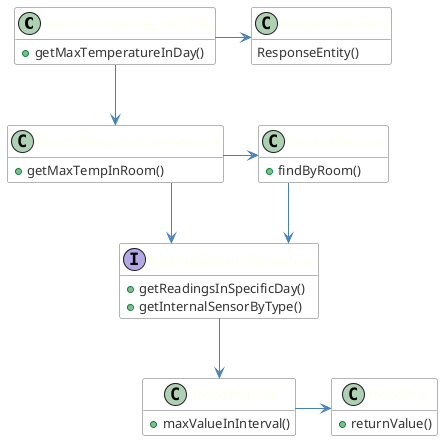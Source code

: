 @startuml
skinparam linetype ortho
hide empty members

skinparam class {
	ArrowColor SteelBlue
	BorderColor Dimgray
	HeaderBackgroundColor SteelBlue
	BackgroundColor White
	FontName Calibri bold
	AttributeFontColor #333
	AttributeFontName Calibri
	AttributeFontSize 13
	FontColor Ivory
	FontSize 15
}

class RoomTemperatureCTRL{
+ getMaxTemperatureInDay()
}

class RoomTemperatureService{
+ getMaxTempInRoom()

}

class SensorService{
+ findByRoom()
}

interface InternalSensorRepository{
+ getReadingsInSpecificDay()
+ getInternalSensorByType()

}


class ReadingList{
+ maxValueInInterval()
}

class Reading {
+ returnValue()

}
class ResponseEntity{
ResponseEntity()

}

RoomTemperatureCTRL --> RoomTemperatureService

RoomTemperatureService -> InternalSensorRepository

RoomTemperatureService -> SensorService

SensorService --> InternalSensorRepository

InternalSensorRepository --> ReadingList

ReadingList -> Reading

RoomTemperatureCTRL -> ResponseEntity


@enduml